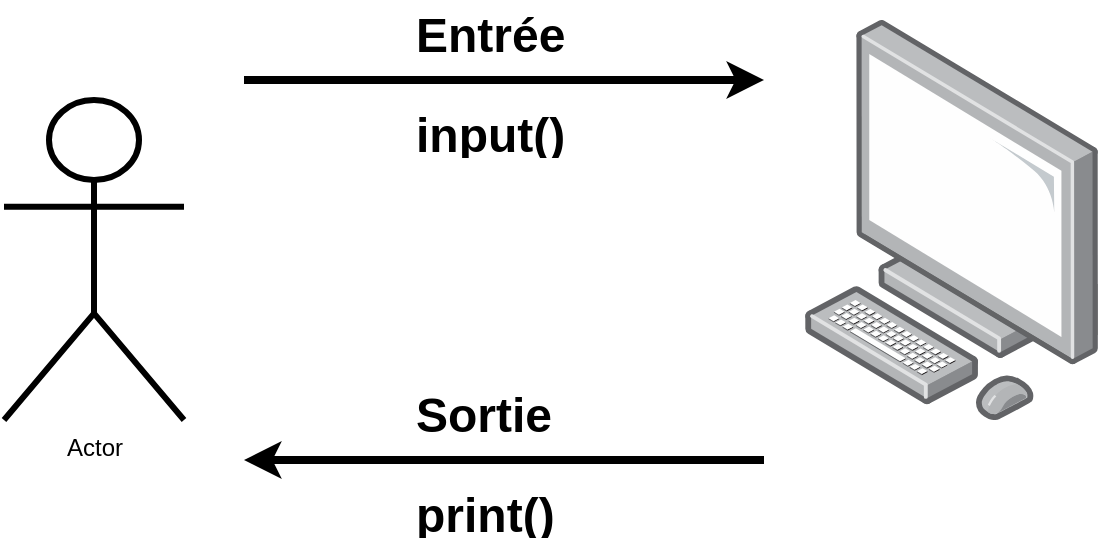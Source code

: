 <mxfile version="20.3.0" type="device"><diagram id="JWoNIfFQ7w3KrdcRuV08" name="Page-1"><mxGraphModel dx="1102" dy="685" grid="1" gridSize="10" guides="1" tooltips="1" connect="1" arrows="1" fold="1" page="1" pageScale="1" pageWidth="827" pageHeight="1169" math="0" shadow="0"><root><mxCell id="0"/><mxCell id="1" parent="0"/><mxCell id="PTLPQ6GW2iHbF-SDUdd8-1" value="Actor" style="shape=umlActor;verticalLabelPosition=bottom;verticalAlign=top;html=1;outlineConnect=0;strokeWidth=3;" vertex="1" parent="1"><mxGeometry x="130" y="130" width="90" height="160" as="geometry"/></mxCell><mxCell id="PTLPQ6GW2iHbF-SDUdd8-2" value="" style="points=[];aspect=fixed;html=1;align=center;shadow=0;dashed=0;image;image=img/lib/allied_telesis/computer_and_terminals/Personal_Computer.svg;strokeWidth=3;" vertex="1" parent="1"><mxGeometry x="530" y="90" width="147.57" height="200" as="geometry"/></mxCell><mxCell id="PTLPQ6GW2iHbF-SDUdd8-3" value="" style="endArrow=classic;html=1;rounded=0;strokeWidth=4;" edge="1" parent="1"><mxGeometry width="50" height="50" relative="1" as="geometry"><mxPoint x="250" y="120" as="sourcePoint"/><mxPoint x="510" y="120" as="targetPoint"/></mxGeometry></mxCell><mxCell id="PTLPQ6GW2iHbF-SDUdd8-4" value="" style="endArrow=classic;html=1;rounded=0;strokeWidth=4;" edge="1" parent="1"><mxGeometry width="50" height="50" relative="1" as="geometry"><mxPoint x="510" y="310" as="sourcePoint"/><mxPoint x="250" y="310" as="targetPoint"/></mxGeometry></mxCell><mxCell id="PTLPQ6GW2iHbF-SDUdd8-7" value="Sortie" style="text;strokeColor=none;fillColor=none;align=left;verticalAlign=middle;spacingLeft=4;spacingRight=4;overflow=hidden;points=[[0,0.5],[1,0.5]];portConstraint=eastwest;rotatable=0;strokeWidth=3;fontStyle=1;fontSize=24;" vertex="1" parent="1"><mxGeometry x="330" y="270" width="150" height="30" as="geometry"/></mxCell><mxCell id="PTLPQ6GW2iHbF-SDUdd8-8" value="Entrée" style="text;strokeColor=none;fillColor=none;align=left;verticalAlign=middle;spacingLeft=4;spacingRight=4;overflow=hidden;points=[[0,0.5],[1,0.5]];portConstraint=eastwest;rotatable=0;strokeWidth=3;fontStyle=1;fontSize=24;" vertex="1" parent="1"><mxGeometry x="330" y="80" width="150" height="30" as="geometry"/></mxCell><mxCell id="PTLPQ6GW2iHbF-SDUdd8-9" value="print()" style="text;strokeColor=none;fillColor=none;align=left;verticalAlign=middle;spacingLeft=4;spacingRight=4;overflow=hidden;points=[[0,0.5],[1,0.5]];portConstraint=eastwest;rotatable=0;strokeWidth=3;fontStyle=1;fontSize=24;" vertex="1" parent="1"><mxGeometry x="330" y="320" width="150" height="30" as="geometry"/></mxCell><mxCell id="PTLPQ6GW2iHbF-SDUdd8-10" value="input()" style="text;strokeColor=none;fillColor=none;align=left;verticalAlign=middle;spacingLeft=4;spacingRight=4;overflow=hidden;points=[[0,0.5],[1,0.5]];portConstraint=eastwest;rotatable=0;strokeWidth=3;fontStyle=1;fontSize=24;" vertex="1" parent="1"><mxGeometry x="330" y="130" width="110" height="30" as="geometry"/></mxCell></root></mxGraphModel></diagram></mxfile>